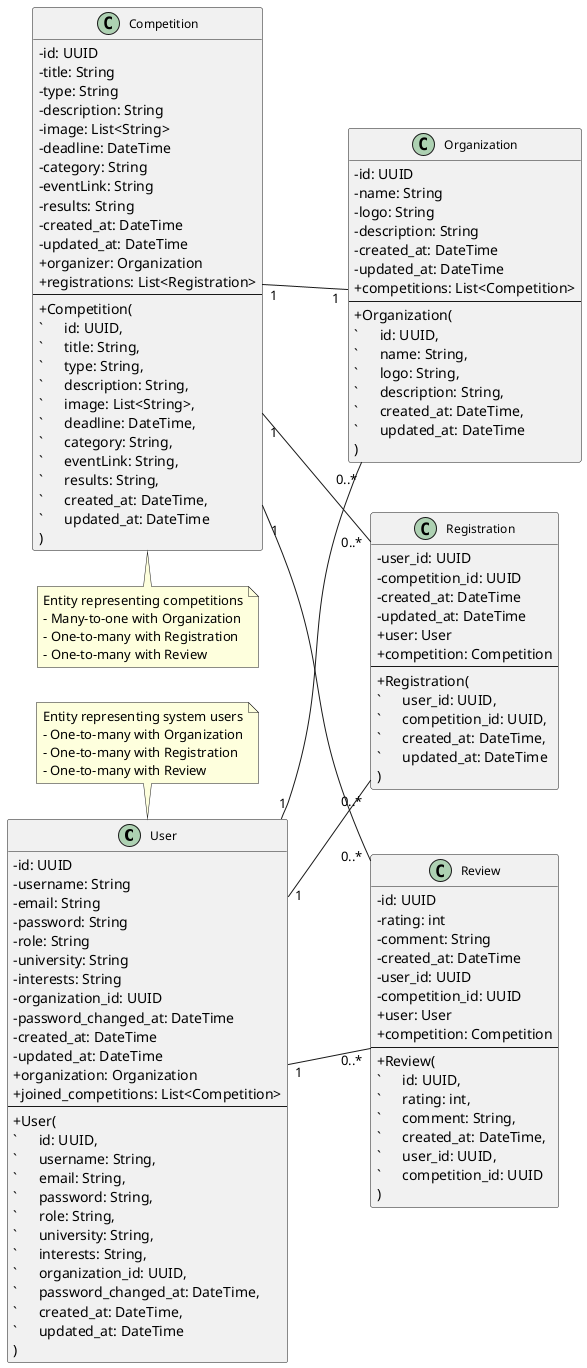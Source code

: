 @startuml
skinparam classFontSize 12
skinparam classAttributeIconSize 0
left to right direction

' ********** USER ENTITY **********
class User {
  - id: UUID
  - username: String
  - email: String
  - password: String
  - role: String
  - university: String
  - interests: String
  - organization_id: UUID
  - password_changed_at: DateTime
  - created_at: DateTime
  - updated_at: DateTime
  + organization: Organization
  + joined_competitions: List<Competition>
  --
  + User(
`      id: UUID,
`      username: String,
`      email: String,
`      password: String,
`      role: String,
`      university: String,
`      interests: String,
`      organization_id: UUID,
`      password_changed_at: DateTime,
`      created_at: DateTime,
`      updated_at: DateTime
    )
}

' ********** COMPETITION ENTITY **********
class Competition {
  - id: UUID
  - title: String
  - type: String
  - description: String
  - image: List<String>
  - deadline: DateTime
  - category: String
  - eventLink: String
  - results: String
  - created_at: DateTime
  - updated_at: DateTime
  + organizer: Organization
  + registrations: List<Registration>
  --
  + Competition(
`      id: UUID,
`      title: String,
`      type: String,
`      description: String,
`      image: List<String>,
`      deadline: DateTime,
`      category: String,
`      eventLink: String,
`      results: String,
`      created_at: DateTime,
`      updated_at: DateTime
    )
}

' ********** ORGANIZATION ENTITY **********
class Organization {
  - id: UUID
  - name: String
  - logo: String
  - description: String
  - created_at: DateTime
  - updated_at: DateTime
  + competitions: List<Competition>
  --
  + Organization(
`      id: UUID,
`      name: String,
`      logo: String,
`      description: String,
`      created_at: DateTime,
`      updated_at: DateTime
    )
}

' ********** REGISTRATION ENTITY **********
class Registration {
  - user_id: UUID
  - competition_id: UUID
  - created_at: DateTime
  - updated_at: DateTime
  + user: User
  + competition: Competition
  --
  + Registration(
`      user_id: UUID,
`      competition_id: UUID,
`      created_at: DateTime,
`      updated_at: DateTime
    )
}

' ********** REVIEW ENTITY **********
class Review {
  - id: UUID
  - rating: int
  - comment: String
  - created_at: DateTime
  - user_id: UUID
  - competition_id: UUID
  + user: User
  + competition: Competition
  --
  + Review(
`      id: UUID,
`      rating: int,
`      comment: String,
`      created_at: DateTime,
`      user_id: UUID,
`      competition_id: UUID
    )
}

' ********** RELATIONSHIPS **********
User "1" -- "0..*" Registration
User "1" -- "0..*" Review
User "1" -- "0..*" Organization
Competition "1" -- "0..*" Registration
Competition "1" -- "0..*" Review
Competition "1" -- "1" Organization

' ********** NOTES **********
note top of User
Entity representing system users
- One-to-many with Organization
- One-to-many with Registration
- One-to-many with Review
end note

note bottom of Competition
Entity representing competitions
- Many-to-one with Organization
- One-to-many with Registration
- One-to-many with Review
end note
@enduml

